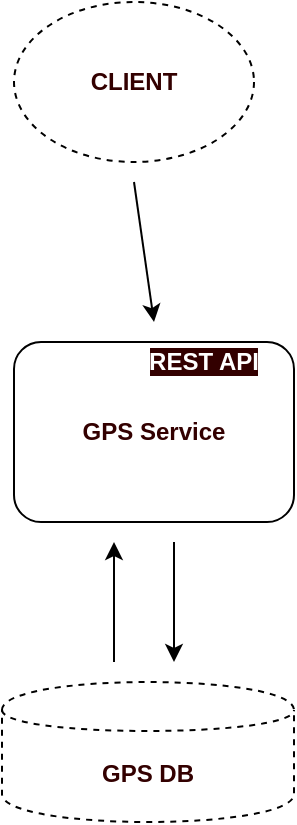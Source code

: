 <mxfile version="12.1.7" type="device" pages="1"><diagram id="yiqIaprTENAQXC2fO8iu" name="Page-1"><mxGraphModel dx="1355" dy="774" grid="1" gridSize="10" guides="1" tooltips="1" connect="1" arrows="1" fold="1" page="1" pageScale="1" pageWidth="413" pageHeight="583" math="0" shadow="0"><root><mxCell id="0"/><mxCell id="1" parent="0"/><mxCell id="Ex3bBOM1U3QI7pet9rX6-1" value="&lt;font color=&quot;#330000&quot;&gt;&lt;b&gt;CLIENT&lt;/b&gt;&lt;/font&gt;" style="ellipse;whiteSpace=wrap;html=1;dashed=1;" vertex="1" parent="1"><mxGeometry x="139" y="50" width="120" height="80" as="geometry"/></mxCell><mxCell id="Ex3bBOM1U3QI7pet9rX6-2" value="&lt;b&gt;&lt;font color=&quot;#330000&quot;&gt;GPS Service&lt;/font&gt;&lt;/b&gt;" style="rounded=1;whiteSpace=wrap;html=1;" vertex="1" parent="1"><mxGeometry x="139" y="220" width="140" height="90" as="geometry"/></mxCell><mxCell id="Ex3bBOM1U3QI7pet9rX6-3" value="&lt;span style=&quot;background-color: rgb(51 , 0 , 0)&quot;&gt;&lt;font color=&quot;#ffffff&quot;&gt;&lt;b&gt;REST API&lt;/b&gt;&lt;/font&gt;&lt;/span&gt;" style="text;html=1;strokeColor=none;fillColor=none;align=center;verticalAlign=middle;whiteSpace=wrap;rounded=0;dashed=1;" vertex="1" parent="1"><mxGeometry x="199" y="220" width="70" height="20" as="geometry"/></mxCell><mxCell id="Ex3bBOM1U3QI7pet9rX6-4" value="" style="endArrow=classic;html=1;" edge="1" parent="1"><mxGeometry width="50" height="50" relative="1" as="geometry"><mxPoint x="199" y="140" as="sourcePoint"/><mxPoint x="209" y="210" as="targetPoint"/></mxGeometry></mxCell><mxCell id="Ex3bBOM1U3QI7pet9rX6-5" value="&lt;b&gt;&lt;font color=&quot;#330000&quot;&gt;GPS DB&lt;/font&gt;&lt;/b&gt;" style="shape=cylinder;whiteSpace=wrap;html=1;boundedLbl=1;backgroundOutline=1;dashed=1;" vertex="1" parent="1"><mxGeometry x="133" y="390" width="146" height="70" as="geometry"/></mxCell><mxCell id="Ex3bBOM1U3QI7pet9rX6-6" value="" style="endArrow=classic;html=1;" edge="1" parent="1"><mxGeometry width="50" height="50" relative="1" as="geometry"><mxPoint x="189" y="380" as="sourcePoint"/><mxPoint x="189" y="320" as="targetPoint"/></mxGeometry></mxCell><mxCell id="Ex3bBOM1U3QI7pet9rX6-7" value="" style="endArrow=classic;html=1;" edge="1" parent="1"><mxGeometry width="50" height="50" relative="1" as="geometry"><mxPoint x="219" y="320" as="sourcePoint"/><mxPoint x="219" y="380" as="targetPoint"/></mxGeometry></mxCell></root></mxGraphModel></diagram></mxfile>